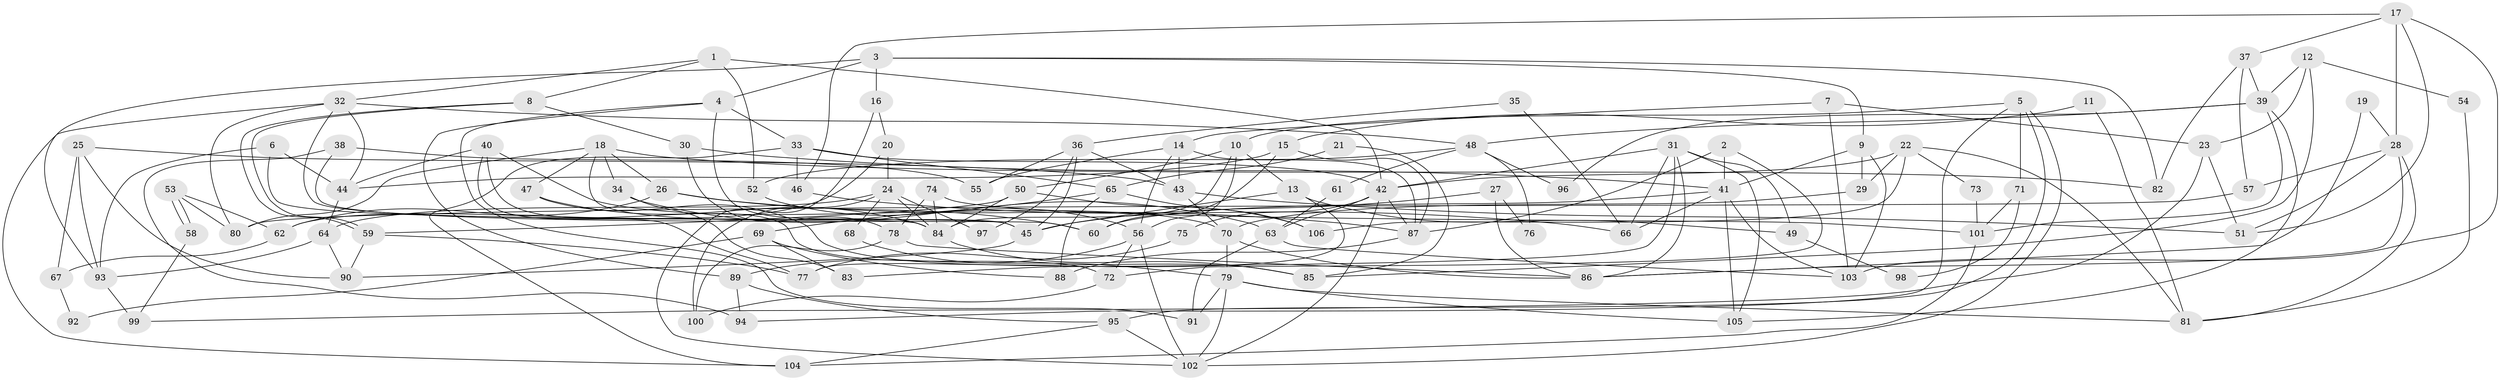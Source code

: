 // coarse degree distribution, {8: 0.03125, 14: 0.046875, 10: 0.015625, 11: 0.03125, 9: 0.015625, 5: 0.109375, 3: 0.203125, 4: 0.234375, 2: 0.171875, 6: 0.09375, 13: 0.015625, 7: 0.03125}
// Generated by graph-tools (version 1.1) at 2025/51/03/04/25 22:51:14]
// undirected, 106 vertices, 212 edges
graph export_dot {
  node [color=gray90,style=filled];
  1;
  2;
  3;
  4;
  5;
  6;
  7;
  8;
  9;
  10;
  11;
  12;
  13;
  14;
  15;
  16;
  17;
  18;
  19;
  20;
  21;
  22;
  23;
  24;
  25;
  26;
  27;
  28;
  29;
  30;
  31;
  32;
  33;
  34;
  35;
  36;
  37;
  38;
  39;
  40;
  41;
  42;
  43;
  44;
  45;
  46;
  47;
  48;
  49;
  50;
  51;
  52;
  53;
  54;
  55;
  56;
  57;
  58;
  59;
  60;
  61;
  62;
  63;
  64;
  65;
  66;
  67;
  68;
  69;
  70;
  71;
  72;
  73;
  74;
  75;
  76;
  77;
  78;
  79;
  80;
  81;
  82;
  83;
  84;
  85;
  86;
  87;
  88;
  89;
  90;
  91;
  92;
  93;
  94;
  95;
  96;
  97;
  98;
  99;
  100;
  101;
  102;
  103;
  104;
  105;
  106;
  1 -- 42;
  1 -- 32;
  1 -- 8;
  1 -- 52;
  2 -- 87;
  2 -- 41;
  2 -- 72;
  3 -- 82;
  3 -- 93;
  3 -- 4;
  3 -- 9;
  3 -- 16;
  4 -- 33;
  4 -- 84;
  4 -- 89;
  4 -- 91;
  5 -- 10;
  5 -- 102;
  5 -- 71;
  5 -- 94;
  5 -- 95;
  6 -- 84;
  6 -- 44;
  6 -- 93;
  7 -- 14;
  7 -- 103;
  7 -- 23;
  8 -- 59;
  8 -- 59;
  8 -- 30;
  9 -- 103;
  9 -- 29;
  9 -- 41;
  10 -- 56;
  10 -- 13;
  10 -- 50;
  10 -- 84;
  11 -- 81;
  11 -- 15;
  12 -- 23;
  12 -- 85;
  12 -- 39;
  12 -- 54;
  13 -- 45;
  13 -- 77;
  13 -- 49;
  14 -- 56;
  14 -- 43;
  14 -- 55;
  14 -- 87;
  15 -- 87;
  15 -- 44;
  15 -- 60;
  16 -- 102;
  16 -- 20;
  17 -- 103;
  17 -- 46;
  17 -- 28;
  17 -- 37;
  17 -- 51;
  18 -- 26;
  18 -- 80;
  18 -- 34;
  18 -- 45;
  18 -- 47;
  18 -- 82;
  19 -- 28;
  19 -- 86;
  20 -- 24;
  20 -- 62;
  21 -- 65;
  21 -- 85;
  22 -- 42;
  22 -- 29;
  22 -- 73;
  22 -- 81;
  22 -- 106;
  23 -- 51;
  23 -- 99;
  24 -- 84;
  24 -- 100;
  24 -- 64;
  24 -- 68;
  24 -- 97;
  25 -- 93;
  25 -- 90;
  25 -- 43;
  25 -- 67;
  26 -- 62;
  26 -- 60;
  26 -- 87;
  27 -- 45;
  27 -- 86;
  27 -- 76;
  28 -- 86;
  28 -- 51;
  28 -- 57;
  28 -- 81;
  29 -- 70;
  30 -- 41;
  30 -- 78;
  31 -- 42;
  31 -- 86;
  31 -- 49;
  31 -- 66;
  31 -- 83;
  31 -- 105;
  32 -- 44;
  32 -- 104;
  32 -- 45;
  32 -- 48;
  32 -- 80;
  33 -- 65;
  33 -- 42;
  33 -- 46;
  33 -- 104;
  34 -- 63;
  34 -- 83;
  35 -- 36;
  35 -- 66;
  36 -- 43;
  36 -- 45;
  36 -- 55;
  36 -- 97;
  37 -- 39;
  37 -- 57;
  37 -- 82;
  38 -- 60;
  38 -- 55;
  38 -- 94;
  39 -- 105;
  39 -- 48;
  39 -- 96;
  39 -- 101;
  40 -- 72;
  40 -- 70;
  40 -- 44;
  40 -- 77;
  41 -- 105;
  41 -- 60;
  41 -- 66;
  41 -- 103;
  42 -- 87;
  42 -- 102;
  42 -- 63;
  42 -- 75;
  43 -- 51;
  43 -- 70;
  44 -- 64;
  45 -- 90;
  46 -- 66;
  47 -- 84;
  47 -- 85;
  48 -- 52;
  48 -- 61;
  48 -- 76;
  48 -- 96;
  49 -- 98;
  50 -- 84;
  50 -- 59;
  50 -- 106;
  52 -- 56;
  53 -- 80;
  53 -- 58;
  53 -- 58;
  53 -- 62;
  54 -- 81;
  56 -- 89;
  56 -- 72;
  56 -- 102;
  57 -- 80;
  58 -- 99;
  59 -- 77;
  59 -- 90;
  61 -- 63;
  62 -- 67;
  63 -- 91;
  63 -- 103;
  64 -- 90;
  64 -- 93;
  65 -- 69;
  65 -- 106;
  65 -- 88;
  67 -- 92;
  68 -- 79;
  69 -- 88;
  69 -- 83;
  69 -- 92;
  70 -- 79;
  70 -- 86;
  71 -- 101;
  71 -- 98;
  72 -- 100;
  73 -- 101;
  74 -- 84;
  74 -- 101;
  74 -- 78;
  75 -- 77;
  78 -- 86;
  78 -- 100;
  79 -- 102;
  79 -- 81;
  79 -- 91;
  79 -- 105;
  84 -- 85;
  87 -- 88;
  89 -- 94;
  89 -- 95;
  93 -- 99;
  95 -- 102;
  95 -- 104;
  101 -- 104;
}
